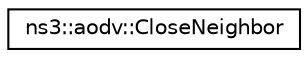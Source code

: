 digraph "Graphical Class Hierarchy"
{
 // LATEX_PDF_SIZE
  edge [fontname="Helvetica",fontsize="10",labelfontname="Helvetica",labelfontsize="10"];
  node [fontname="Helvetica",fontsize="10",shape=record];
  rankdir="LR";
  Node0 [label="ns3::aodv::CloseNeighbor",height=0.2,width=0.4,color="black", fillcolor="white", style="filled",URL="$structns3_1_1aodv_1_1_close_neighbor.html",tooltip="CloseNeighbor structure."];
}
